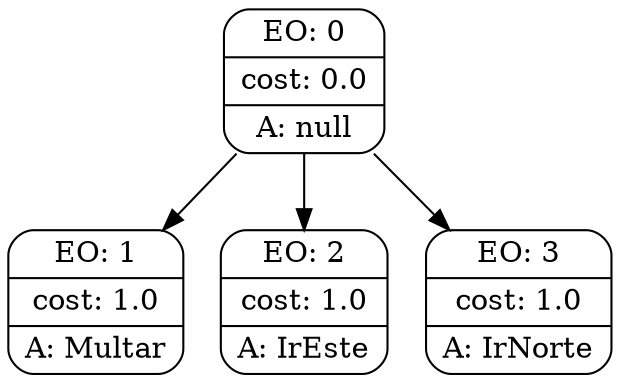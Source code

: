 digraph g {
node [shape = Mrecord];
nodo0[label="{EO: 0|cost: 0.0|A: null}"]
nodo1[label="{EO: 1|cost: 1.0|A: Multar}"]

nodo0 -> nodo1;
nodo2[label="{EO: 2|cost: 1.0|A: IrEste}"]

nodo0 -> nodo2;
nodo3[label="{EO: 3|cost: 1.0|A: IrNorte}"]

nodo0 -> nodo3;


}